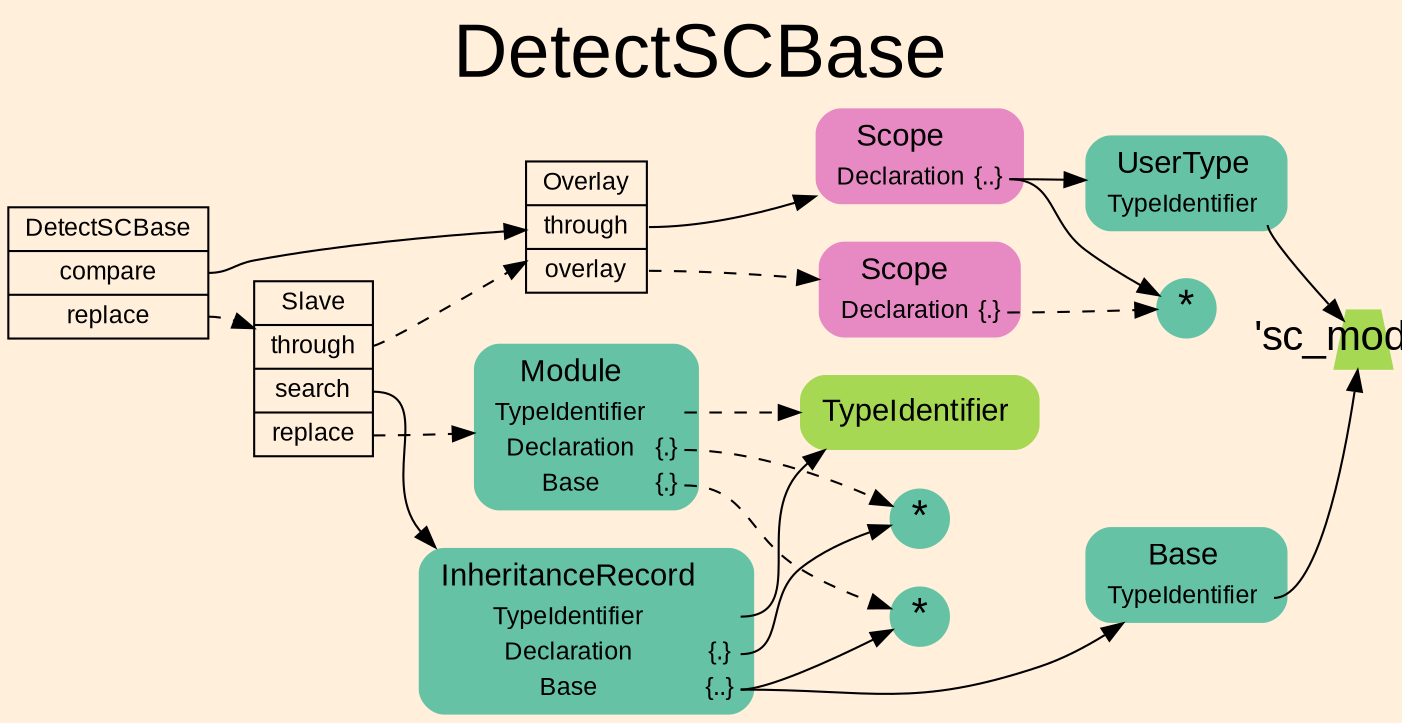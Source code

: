 digraph "DetectSCBase" {
label = "DetectSCBase"
labelloc = t
fontsize = "36"
graph [
    rankdir = "LR"
    ranksep = 0.3
    bgcolor = antiquewhite1
    color = black
    fontcolor = black
    fontname = "Arial"
];
node [
    fontname = "Arial"
];
edge [
    fontname = "Arial"
];

// -------------------- transformation figure --------------------
// -------- block CR#P1-0 ----------
"CR#P1-0" [
    shape = "record"
    fillcolor = antiquewhite1
    label = "<fixed> DetectSCBase | <port0> compare | <port1> replace"
    style = "filled"
    fontsize = "12"
    color = black
    fontcolor = black
];

"CR#P1-0":port0 -> "#B-3-1" [
    color = black
    fontcolor = black
];

"CR#P1-0":port1 -> "#B-2-18" [
    style="dashed"
    color = black
    fontcolor = black
];

// -------- block #B-3-1 ----------
"#B-3-1" [
    shape = "record"
    fillcolor = antiquewhite1
    label = "<fixed> Overlay | <port0> through | <port1> overlay"
    style = "filled"
    fontsize = "12"
    color = black
    fontcolor = black
];

"#B-3-1":port0 -> "#B-2-8" [
    color = black
    fontcolor = black
];

"#B-3-1":port1 -> "#B-2-9" [
    style="dashed"
    color = black
    fontcolor = black
];

// -------- block #B-2-8 ----------
"#B-2-8" [
    shape = "plaintext"
    fillcolor = "/set28/4"
    label = <<TABLE BORDER="0" CELLBORDER="0" CELLSPACING="0">
     <TR><TD><FONT POINT-SIZE="15.0">Scope</FONT></TD><TD></TD></TR>
     <TR><TD>Declaration</TD><TD PORT="port0">{..}</TD></TR>
    </TABLE>>
    style = "rounded,filled"
    fontsize = "12"
];

"#B-2-8":port0 -> "#B-2-10" [
    color = black
    fontcolor = black
];

"#B-2-8":port0 -> "#B-2-13" [
    color = black
    fontcolor = black
];

// -------- block #B-2-10 ----------
"#B-2-10" [
    shape = "circle"
    fillcolor = "/set28/1"
    label = <*>
    style = "filled"
    fontsize = "20"
    penwidth = 0.0
    fixedsize = true
    width = 0.4
    height = 0.4
];

// -------- block #B-2-13 ----------
"#B-2-13" [
    shape = "plaintext"
    fillcolor = "/set28/1"
    label = <<TABLE BORDER="0" CELLBORDER="0" CELLSPACING="0">
     <TR><TD><FONT POINT-SIZE="15.0">UserType</FONT></TD><TD></TD></TR>
     <TR><TD>TypeIdentifier</TD><TD PORT="port0"></TD></TR>
    </TABLE>>
    style = "rounded,filled"
    fontsize = "12"
];

"#B-2-13":port0 -> "#B-2-17" [
    color = black
    fontcolor = black
];

// -------- block #B-2-17 ----------
"#B-2-17" [
    shape = "trapezium"
    fillcolor = "/set28/5"
    label = <'sc_module'>
    style = "filled"
    fontsize = "20"
    penwidth = 0.0
    fixedsize = true
    width = 0.4
    height = 0.4
];

// -------- block #B-2-9 ----------
"#B-2-9" [
    shape = "plaintext"
    fillcolor = "/set28/4"
    label = <<TABLE BORDER="0" CELLBORDER="0" CELLSPACING="0">
     <TR><TD><FONT POINT-SIZE="15.0">Scope</FONT></TD><TD></TD></TR>
     <TR><TD>Declaration</TD><TD PORT="port0">{.}</TD></TR>
    </TABLE>>
    style = "rounded,filled"
    fontsize = "12"
];

"#B-2-9":port0 -> "#B-2-10" [
    style="dashed"
    color = black
    fontcolor = black
];

// -------- block #B-2-18 ----------
"#B-2-18" [
    shape = "record"
    fillcolor = antiquewhite1
    label = "<fixed> Slave | <port0> through | <port1> search | <port2> replace"
    style = "filled"
    fontsize = "12"
    color = black
    fontcolor = black
];

"#B-2-18":port0 -> "#B-3-1" [
    style="dashed"
    color = black
    fontcolor = black
];

"#B-2-18":port1 -> "#B-2-14" [
    color = black
    fontcolor = black
];

"#B-2-18":port2 -> "#B-2-7" [
    style="dashed"
    color = black
    fontcolor = black
];

// -------- block #B-2-14 ----------
"#B-2-14" [
    shape = "plaintext"
    fillcolor = "/set28/1"
    label = <<TABLE BORDER="0" CELLBORDER="0" CELLSPACING="0">
     <TR><TD><FONT POINT-SIZE="15.0">InheritanceRecord</FONT></TD><TD></TD></TR>
     <TR><TD>TypeIdentifier</TD><TD PORT="port0"></TD></TR>
     <TR><TD>Declaration</TD><TD PORT="port1">{.}</TD></TR>
     <TR><TD>Base</TD><TD PORT="port2">{..}</TD></TR>
    </TABLE>>
    style = "rounded,filled"
    fontsize = "12"
];

"#B-2-14":port0 -> "#B-2-16" [
    color = black
    fontcolor = black
];

"#B-2-14":port1 -> "#B-2-11" [
    color = black
    fontcolor = black
];

"#B-2-14":port2 -> "#B-2-12" [
    color = black
    fontcolor = black
];

"#B-2-14":port2 -> "#B-2-15" [
    color = black
    fontcolor = black
];

// -------- block #B-2-16 ----------
"#B-2-16" [
    shape = "plaintext"
    fillcolor = "/set28/5"
    label = <<TABLE BORDER="0" CELLBORDER="0" CELLSPACING="0">
     <TR><TD><FONT POINT-SIZE="15.0">TypeIdentifier</FONT></TD><TD></TD></TR>
    </TABLE>>
    style = "rounded,filled"
    fontsize = "12"
];

// -------- block #B-2-11 ----------
"#B-2-11" [
    shape = "circle"
    fillcolor = "/set28/1"
    label = <*>
    style = "filled"
    fontsize = "20"
    penwidth = 0.0
    fixedsize = true
    width = 0.4
    height = 0.4
];

// -------- block #B-2-12 ----------
"#B-2-12" [
    shape = "circle"
    fillcolor = "/set28/1"
    label = <*>
    style = "filled"
    fontsize = "20"
    penwidth = 0.0
    fixedsize = true
    width = 0.4
    height = 0.4
];

// -------- block #B-2-15 ----------
"#B-2-15" [
    shape = "plaintext"
    fillcolor = "/set28/1"
    label = <<TABLE BORDER="0" CELLBORDER="0" CELLSPACING="0">
     <TR><TD><FONT POINT-SIZE="15.0">Base</FONT></TD><TD></TD></TR>
     <TR><TD>TypeIdentifier</TD><TD PORT="port0"></TD></TR>
    </TABLE>>
    style = "rounded,filled"
    fontsize = "12"
];

"#B-2-15":port0 -> "#B-2-17" [
    color = black
    fontcolor = black
];

// -------- block #B-2-7 ----------
"#B-2-7" [
    shape = "plaintext"
    fillcolor = "/set28/1"
    label = <<TABLE BORDER="0" CELLBORDER="0" CELLSPACING="0">
     <TR><TD><FONT POINT-SIZE="15.0">Module</FONT></TD><TD></TD></TR>
     <TR><TD>TypeIdentifier</TD><TD PORT="port0"></TD></TR>
     <TR><TD>Declaration</TD><TD PORT="port1">{.}</TD></TR>
     <TR><TD>Base</TD><TD PORT="port2">{.}</TD></TR>
    </TABLE>>
    style = "rounded,filled"
    fontsize = "12"
];

"#B-2-7":port0 -> "#B-2-16" [
    style="dashed"
    color = black
    fontcolor = black
];

"#B-2-7":port1 -> "#B-2-11" [
    style="dashed"
    color = black
    fontcolor = black
];

"#B-2-7":port2 -> "#B-2-12" [
    style="dashed"
    color = black
    fontcolor = black
];


}
